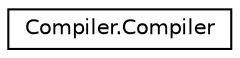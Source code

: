 digraph "Graphical Class Hierarchy"
{
  edge [fontname="Helvetica",fontsize="10",labelfontname="Helvetica",labelfontsize="10"];
  node [fontname="Helvetica",fontsize="10",shape=record];
  rankdir="LR";
  Node0 [label="Compiler.Compiler",height=0.2,width=0.4,color="black", fillcolor="white", style="filled",URL="$d0/d86/class_compiler_1_1_compiler.html"];
}
